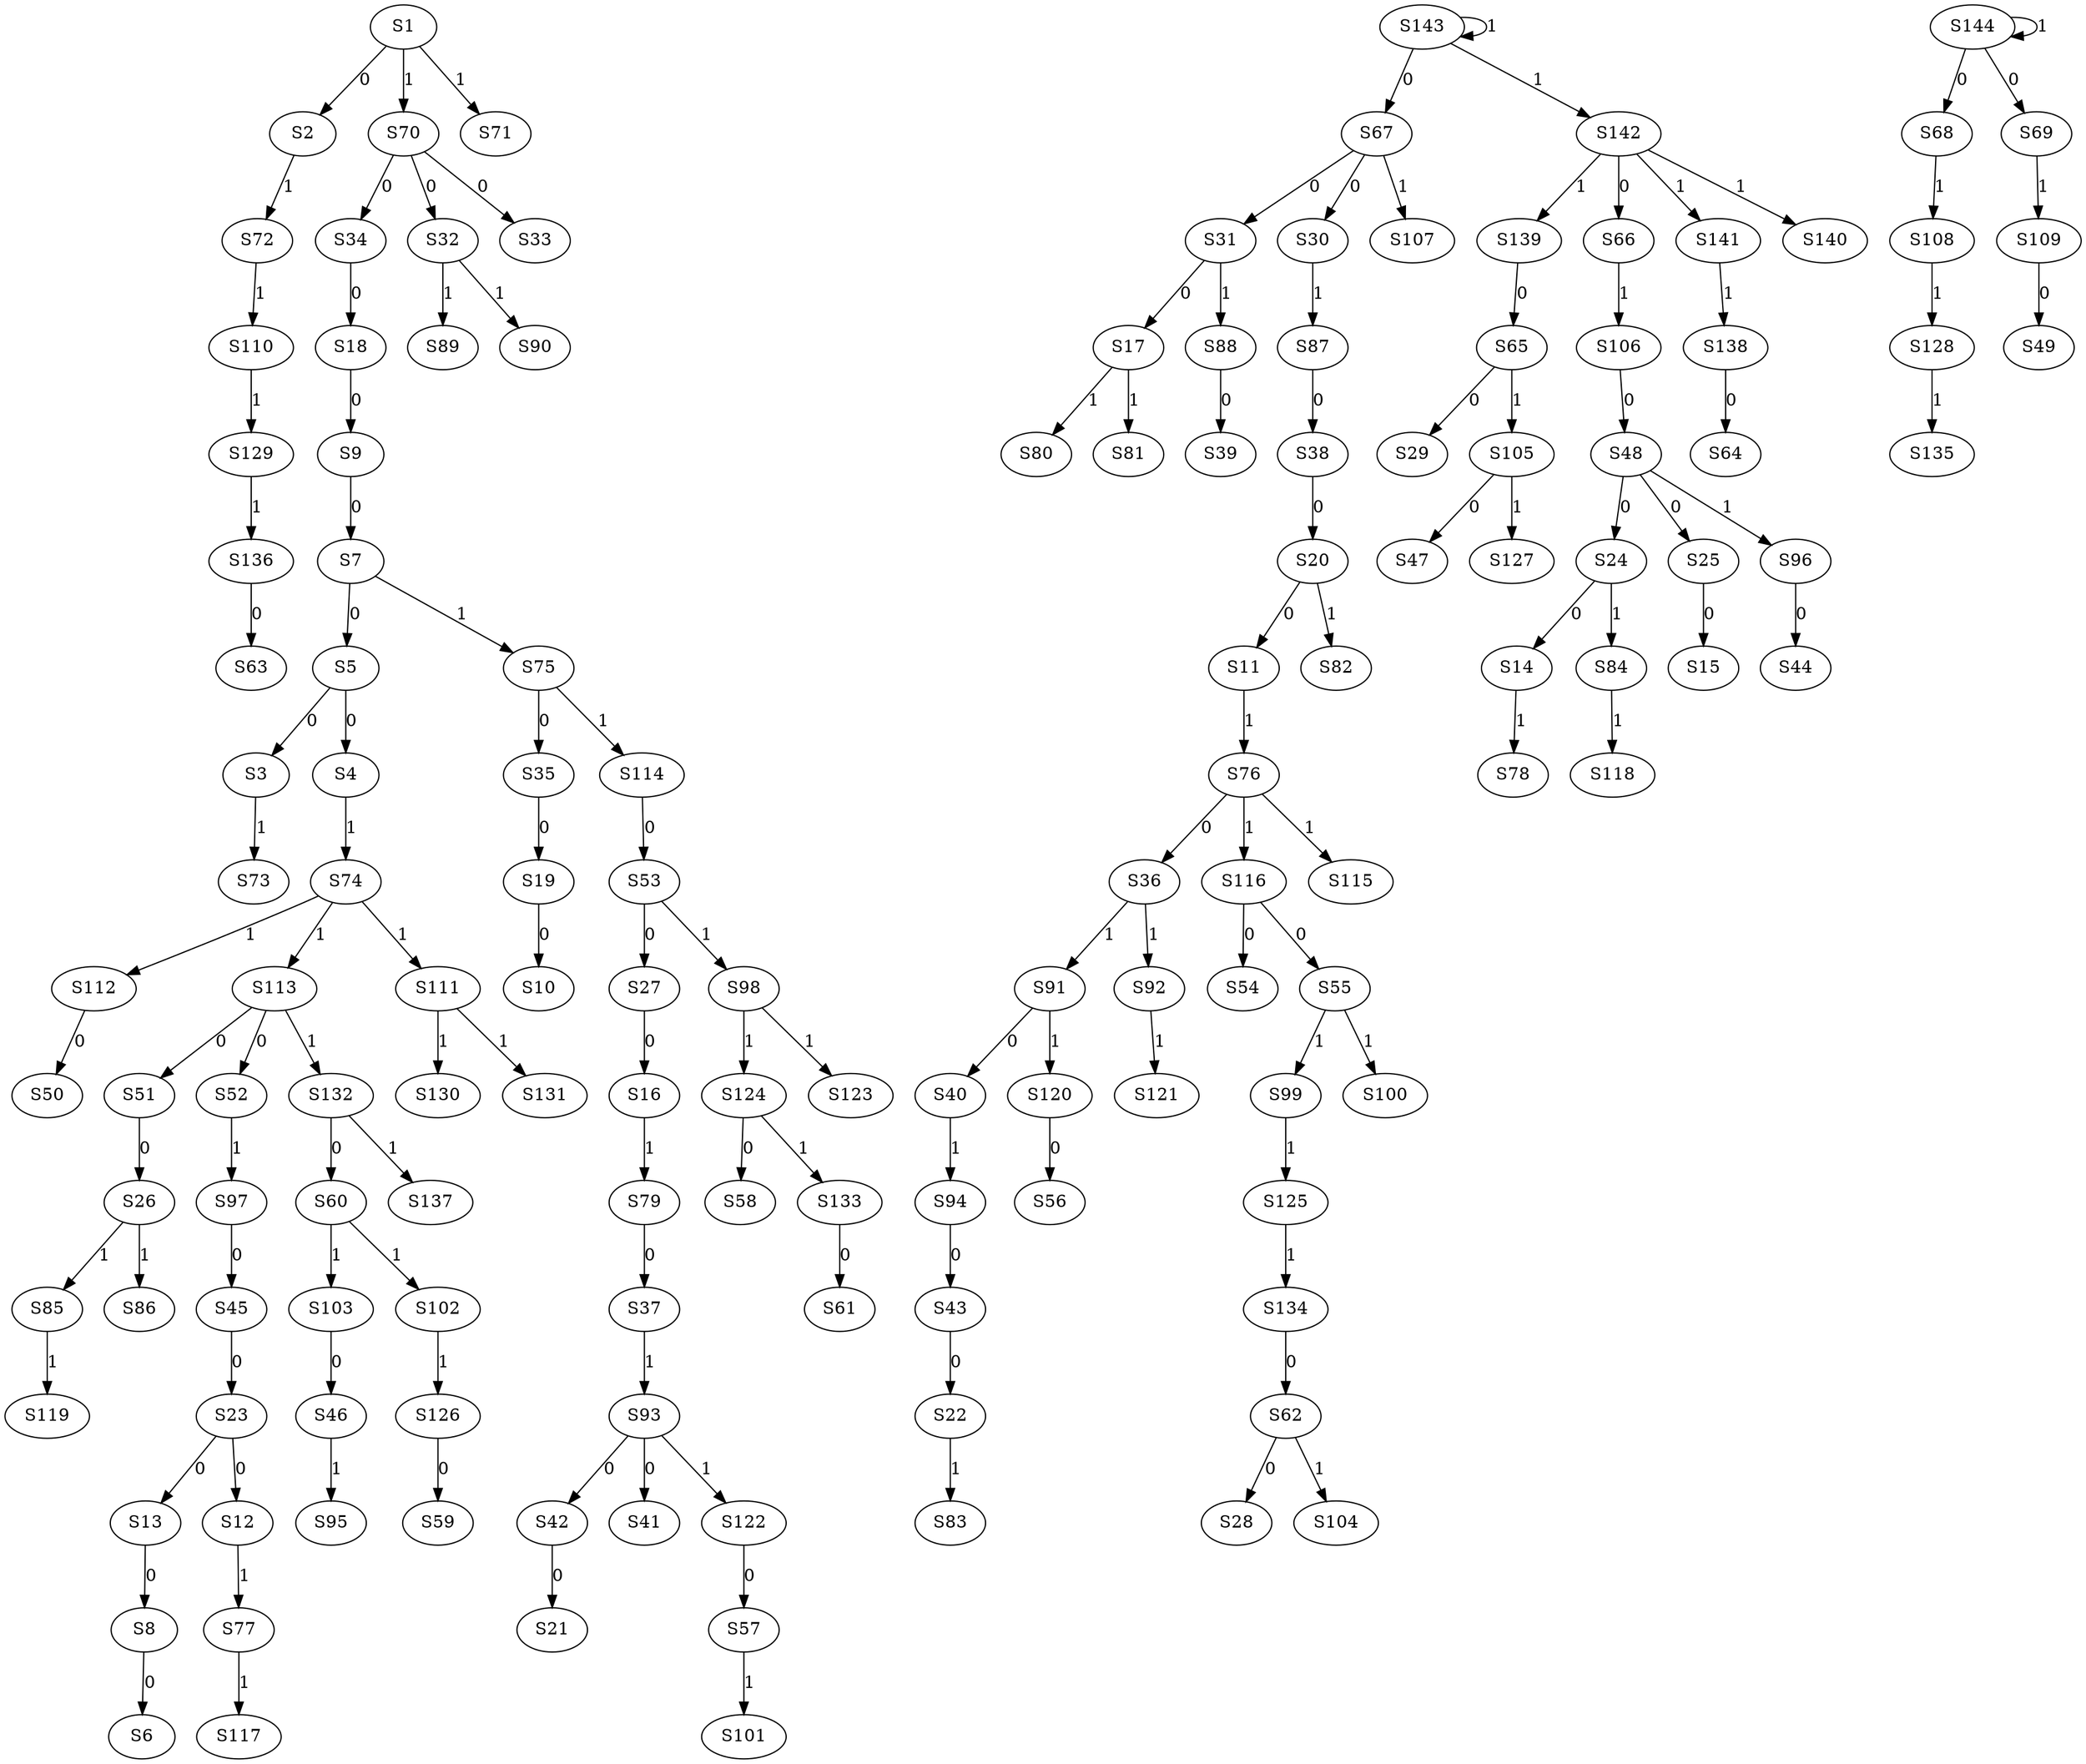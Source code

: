 strict digraph {
	S1 -> S2 [ label = 0 ];
	S5 -> S3 [ label = 0 ];
	S5 -> S4 [ label = 0 ];
	S7 -> S5 [ label = 0 ];
	S8 -> S6 [ label = 0 ];
	S9 -> S7 [ label = 0 ];
	S13 -> S8 [ label = 0 ];
	S18 -> S9 [ label = 0 ];
	S19 -> S10 [ label = 0 ];
	S20 -> S11 [ label = 0 ];
	S23 -> S12 [ label = 0 ];
	S23 -> S13 [ label = 0 ];
	S24 -> S14 [ label = 0 ];
	S25 -> S15 [ label = 0 ];
	S27 -> S16 [ label = 0 ];
	S31 -> S17 [ label = 0 ];
	S34 -> S18 [ label = 0 ];
	S35 -> S19 [ label = 0 ];
	S38 -> S20 [ label = 0 ];
	S42 -> S21 [ label = 0 ];
	S43 -> S22 [ label = 0 ];
	S45 -> S23 [ label = 0 ];
	S48 -> S24 [ label = 0 ];
	S48 -> S25 [ label = 0 ];
	S51 -> S26 [ label = 0 ];
	S53 -> S27 [ label = 0 ];
	S62 -> S28 [ label = 0 ];
	S65 -> S29 [ label = 0 ];
	S67 -> S30 [ label = 0 ];
	S67 -> S31 [ label = 0 ];
	S70 -> S32 [ label = 0 ];
	S70 -> S33 [ label = 0 ];
	S70 -> S34 [ label = 0 ];
	S75 -> S35 [ label = 0 ];
	S76 -> S36 [ label = 0 ];
	S79 -> S37 [ label = 0 ];
	S87 -> S38 [ label = 0 ];
	S88 -> S39 [ label = 0 ];
	S91 -> S40 [ label = 0 ];
	S93 -> S41 [ label = 0 ];
	S93 -> S42 [ label = 0 ];
	S94 -> S43 [ label = 0 ];
	S96 -> S44 [ label = 0 ];
	S97 -> S45 [ label = 0 ];
	S103 -> S46 [ label = 0 ];
	S105 -> S47 [ label = 0 ];
	S106 -> S48 [ label = 0 ];
	S109 -> S49 [ label = 0 ];
	S112 -> S50 [ label = 0 ];
	S113 -> S51 [ label = 0 ];
	S113 -> S52 [ label = 0 ];
	S114 -> S53 [ label = 0 ];
	S116 -> S54 [ label = 0 ];
	S116 -> S55 [ label = 0 ];
	S120 -> S56 [ label = 0 ];
	S122 -> S57 [ label = 0 ];
	S124 -> S58 [ label = 0 ];
	S126 -> S59 [ label = 0 ];
	S132 -> S60 [ label = 0 ];
	S133 -> S61 [ label = 0 ];
	S134 -> S62 [ label = 0 ];
	S136 -> S63 [ label = 0 ];
	S138 -> S64 [ label = 0 ];
	S139 -> S65 [ label = 0 ];
	S142 -> S66 [ label = 0 ];
	S143 -> S67 [ label = 0 ];
	S144 -> S68 [ label = 0 ];
	S144 -> S69 [ label = 0 ];
	S1 -> S70 [ label = 1 ];
	S1 -> S71 [ label = 1 ];
	S2 -> S72 [ label = 1 ];
	S3 -> S73 [ label = 1 ];
	S4 -> S74 [ label = 1 ];
	S7 -> S75 [ label = 1 ];
	S11 -> S76 [ label = 1 ];
	S12 -> S77 [ label = 1 ];
	S14 -> S78 [ label = 1 ];
	S16 -> S79 [ label = 1 ];
	S17 -> S80 [ label = 1 ];
	S17 -> S81 [ label = 1 ];
	S20 -> S82 [ label = 1 ];
	S22 -> S83 [ label = 1 ];
	S24 -> S84 [ label = 1 ];
	S26 -> S85 [ label = 1 ];
	S26 -> S86 [ label = 1 ];
	S30 -> S87 [ label = 1 ];
	S31 -> S88 [ label = 1 ];
	S32 -> S89 [ label = 1 ];
	S32 -> S90 [ label = 1 ];
	S36 -> S91 [ label = 1 ];
	S36 -> S92 [ label = 1 ];
	S37 -> S93 [ label = 1 ];
	S40 -> S94 [ label = 1 ];
	S46 -> S95 [ label = 1 ];
	S48 -> S96 [ label = 1 ];
	S52 -> S97 [ label = 1 ];
	S53 -> S98 [ label = 1 ];
	S55 -> S99 [ label = 1 ];
	S55 -> S100 [ label = 1 ];
	S57 -> S101 [ label = 1 ];
	S60 -> S102 [ label = 1 ];
	S60 -> S103 [ label = 1 ];
	S62 -> S104 [ label = 1 ];
	S65 -> S105 [ label = 1 ];
	S66 -> S106 [ label = 1 ];
	S67 -> S107 [ label = 1 ];
	S68 -> S108 [ label = 1 ];
	S69 -> S109 [ label = 1 ];
	S72 -> S110 [ label = 1 ];
	S74 -> S111 [ label = 1 ];
	S74 -> S112 [ label = 1 ];
	S74 -> S113 [ label = 1 ];
	S75 -> S114 [ label = 1 ];
	S76 -> S115 [ label = 1 ];
	S76 -> S116 [ label = 1 ];
	S77 -> S117 [ label = 1 ];
	S84 -> S118 [ label = 1 ];
	S85 -> S119 [ label = 1 ];
	S91 -> S120 [ label = 1 ];
	S92 -> S121 [ label = 1 ];
	S93 -> S122 [ label = 1 ];
	S98 -> S123 [ label = 1 ];
	S98 -> S124 [ label = 1 ];
	S99 -> S125 [ label = 1 ];
	S102 -> S126 [ label = 1 ];
	S105 -> S127 [ label = 1 ];
	S108 -> S128 [ label = 1 ];
	S110 -> S129 [ label = 1 ];
	S111 -> S130 [ label = 1 ];
	S111 -> S131 [ label = 1 ];
	S113 -> S132 [ label = 1 ];
	S124 -> S133 [ label = 1 ];
	S125 -> S134 [ label = 1 ];
	S128 -> S135 [ label = 1 ];
	S129 -> S136 [ label = 1 ];
	S132 -> S137 [ label = 1 ];
	S141 -> S138 [ label = 1 ];
	S142 -> S139 [ label = 1 ];
	S142 -> S140 [ label = 1 ];
	S142 -> S141 [ label = 1 ];
	S143 -> S142 [ label = 1 ];
	S143 -> S143 [ label = 1 ];
	S144 -> S144 [ label = 1 ];
}